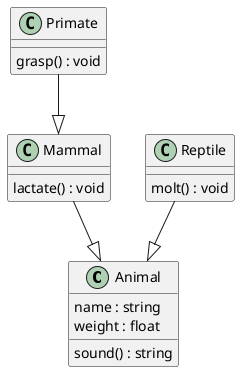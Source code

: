@startuml
class Animal{
name : string
weight : float
sound() : string
}

class Mammal{
lactate() : void
}

class Reptile{
molt() : void
}

class Primate{
grasp() : void
}

Mammal --|> Animal
Reptile --|> Animal
Primate --|> Mammal

@enduml
